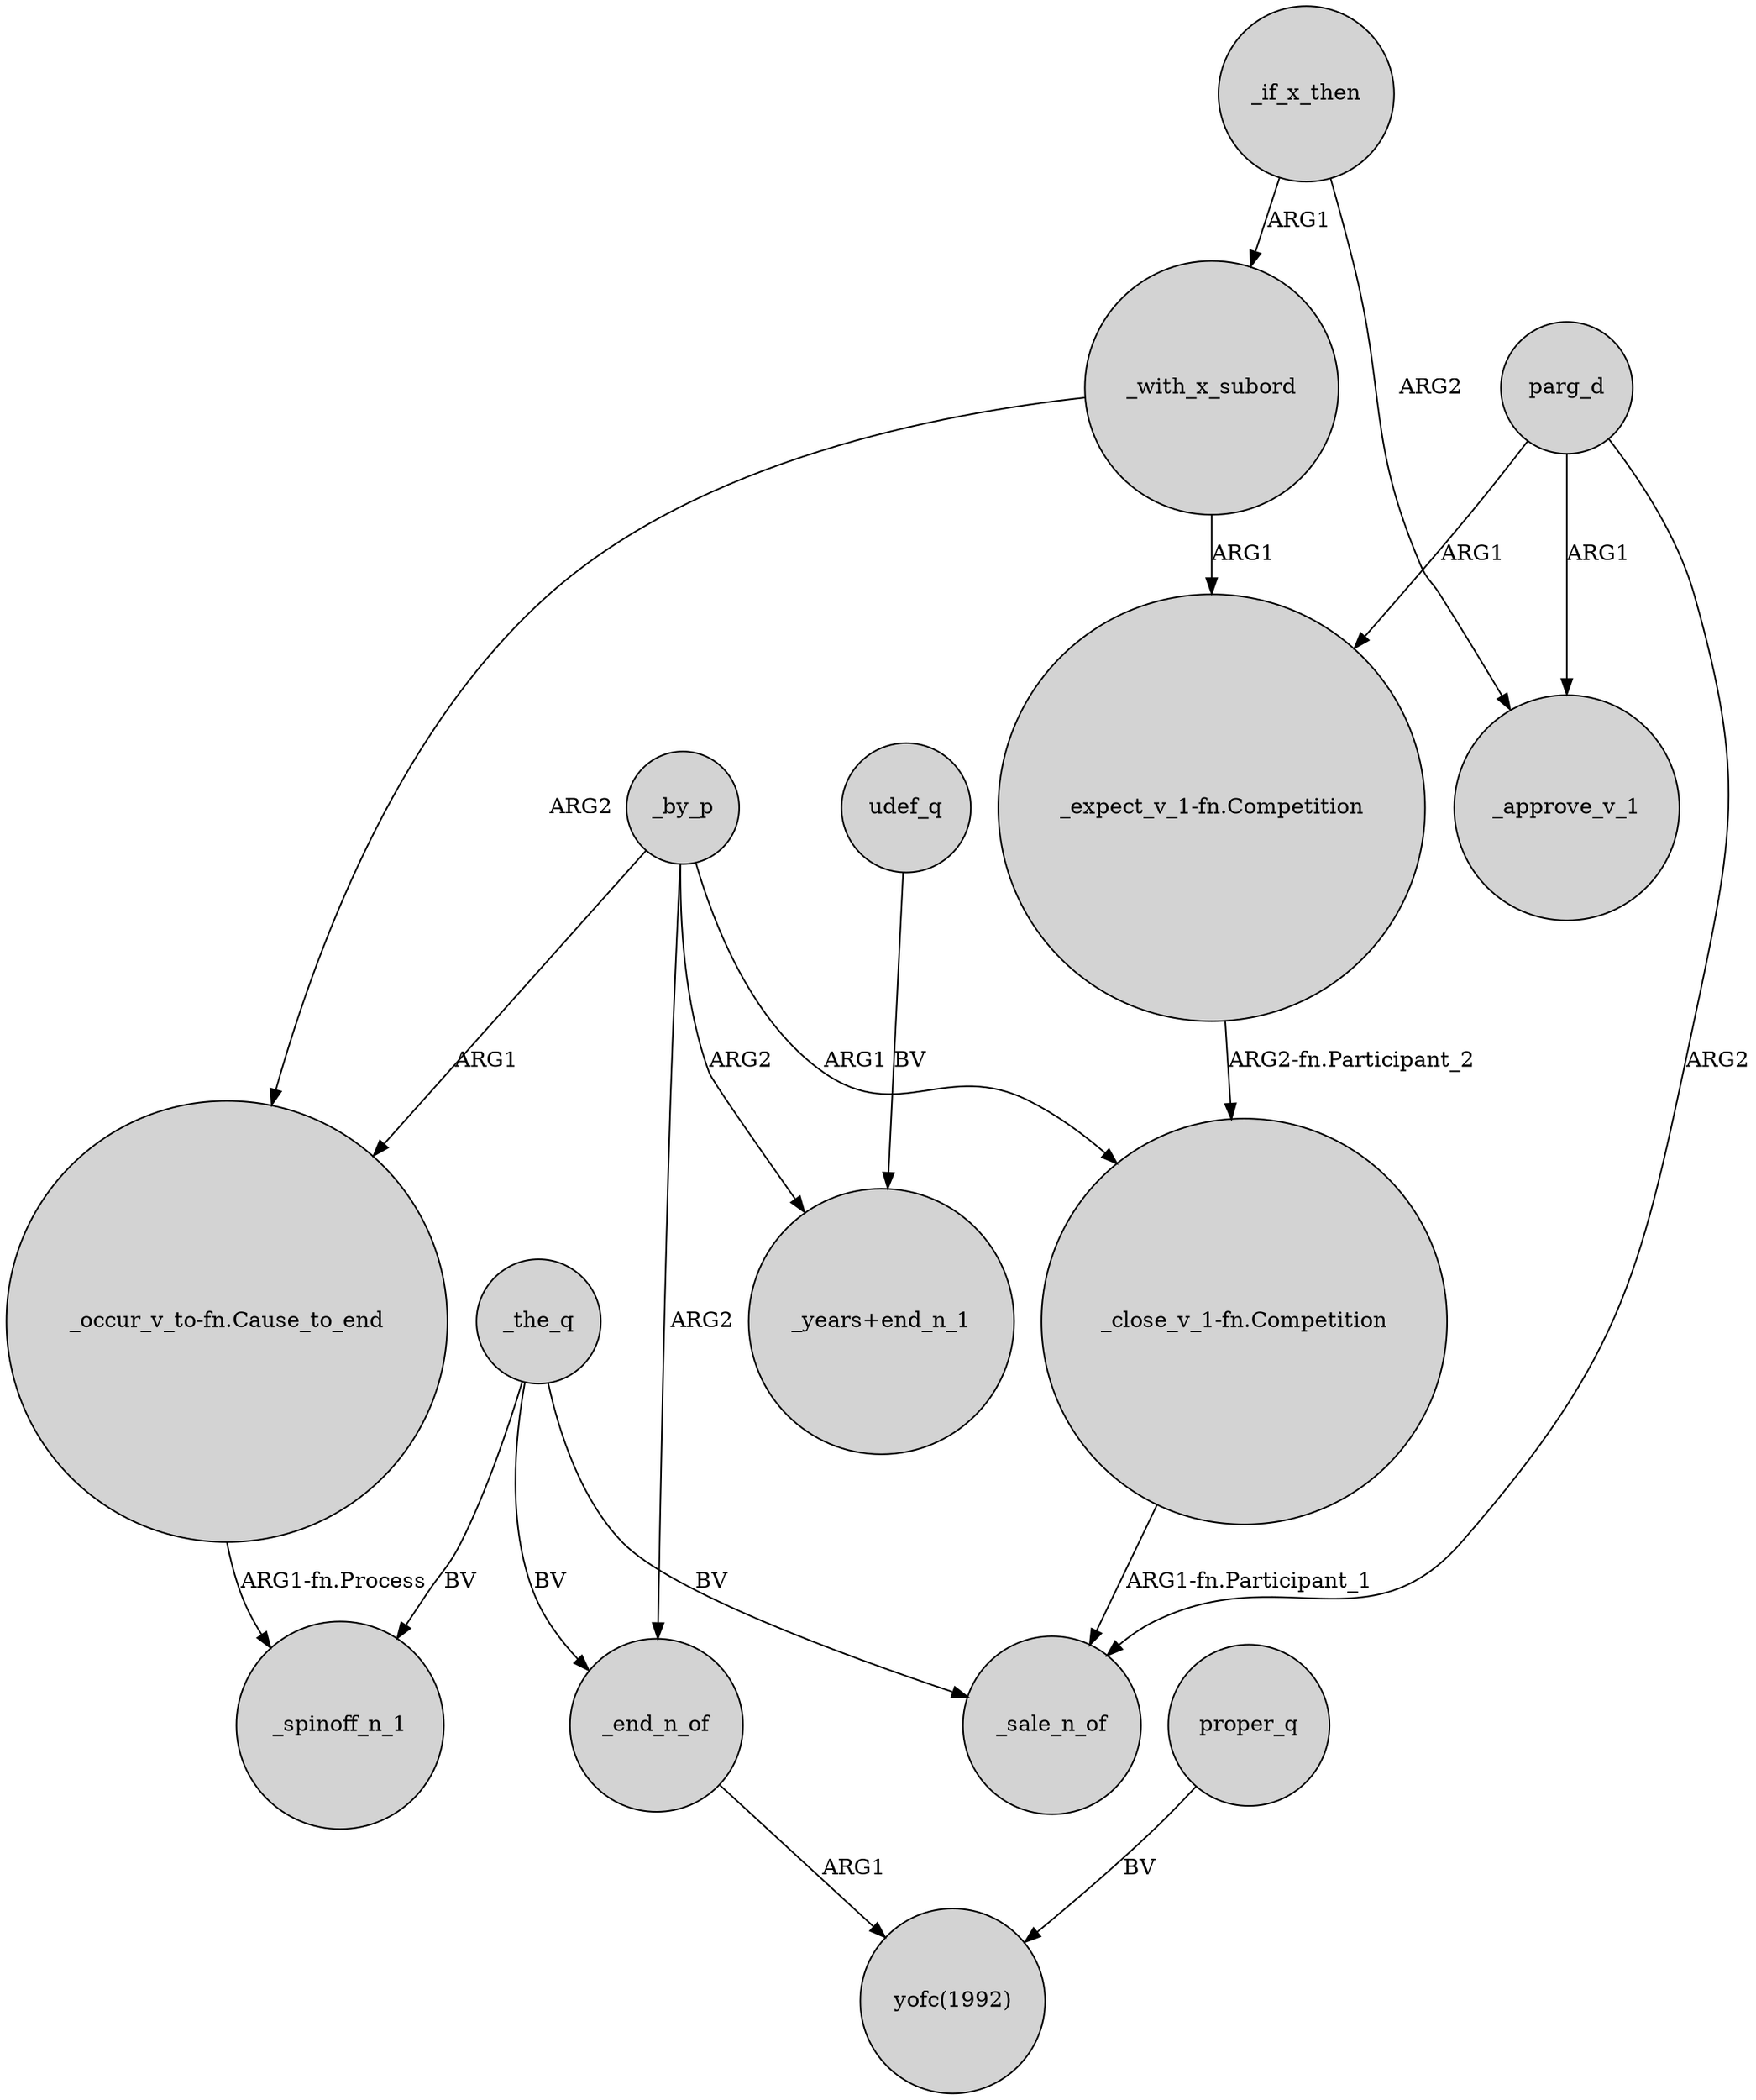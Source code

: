 digraph {
	node [shape=circle style=filled]
	"_expect_v_1-fn.Competition" -> "_close_v_1-fn.Competition" [label="ARG2-fn.Participant_2"]
	_by_p -> "_close_v_1-fn.Competition" [label=ARG1]
	"_close_v_1-fn.Competition" -> _sale_n_of [label="ARG1-fn.Participant_1"]
	"_occur_v_to-fn.Cause_to_end" -> _spinoff_n_1 [label="ARG1-fn.Process"]
	_the_q -> _spinoff_n_1 [label=BV]
	_with_x_subord -> "_occur_v_to-fn.Cause_to_end" [label=ARG2]
	_end_n_of -> "yofc(1992)" [label=ARG1]
	_by_p -> "_years+end_n_1" [label=ARG2]
	_by_p -> "_occur_v_to-fn.Cause_to_end" [label=ARG1]
	_if_x_then -> _approve_v_1 [label=ARG2]
	parg_d -> _sale_n_of [label=ARG2]
	proper_q -> "yofc(1992)" [label=BV]
	udef_q -> "_years+end_n_1" [label=BV]
	parg_d -> "_expect_v_1-fn.Competition" [label=ARG1]
	parg_d -> _approve_v_1 [label=ARG1]
	_if_x_then -> _with_x_subord [label=ARG1]
	_by_p -> _end_n_of [label=ARG2]
	_the_q -> _sale_n_of [label=BV]
	_the_q -> _end_n_of [label=BV]
	_with_x_subord -> "_expect_v_1-fn.Competition" [label=ARG1]
}
